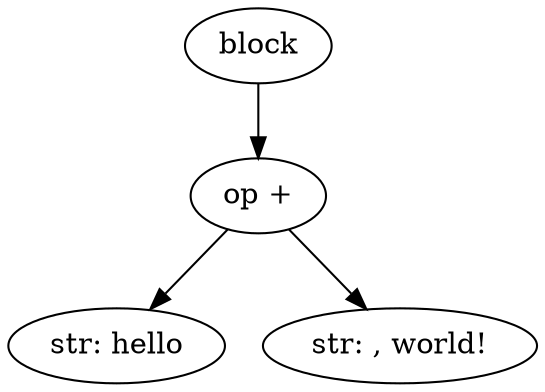 digraph G {
0[label="block"];
1[label="str: hello"];
2[label="op +"];
3[label="str: , world!"];
0->2 ;
2->1 ;
2->3 ;
}
